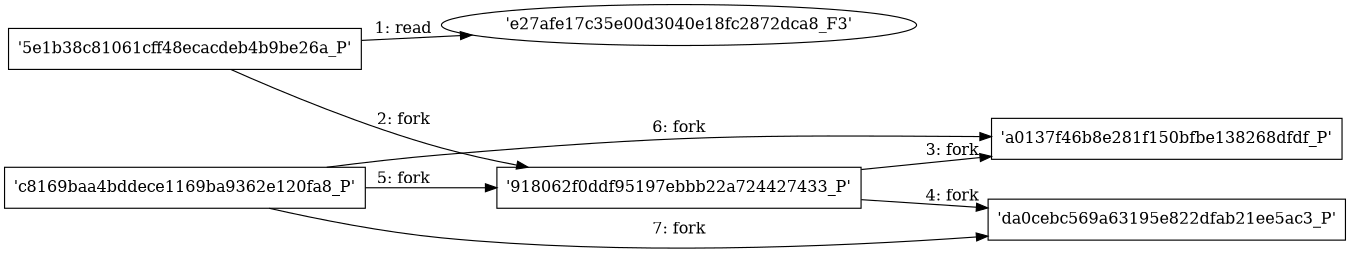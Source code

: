 digraph "D:\Learning\Paper\apt\基于CTI的攻击预警\Dataset\攻击图\ASGfromALLCTI\Deep Dive in MarkLogic Exploitation Process via Argus PDF Converter.dot" {
rankdir="LR"
size="9"
fixedsize="false"
splines="true"
nodesep=0.3
ranksep=0
fontsize=10
overlap="scalexy"
engine= "neato"
	"'e27afe17c35e00d3040e18fc2872dca8_F3'" [node_type=file shape=ellipse]
	"'5e1b38c81061cff48ecacdeb4b9be26a_P'" [node_type=Process shape=box]
	"'5e1b38c81061cff48ecacdeb4b9be26a_P'" -> "'e27afe17c35e00d3040e18fc2872dca8_F3'" [label="1: read"]
	"'5e1b38c81061cff48ecacdeb4b9be26a_P'" [node_type=Process shape=box]
	"'918062f0ddf95197ebbb22a724427433_P'" [node_type=Process shape=box]
	"'5e1b38c81061cff48ecacdeb4b9be26a_P'" -> "'918062f0ddf95197ebbb22a724427433_P'" [label="2: fork"]
	"'918062f0ddf95197ebbb22a724427433_P'" [node_type=Process shape=box]
	"'a0137f46b8e281f150bfbe138268dfdf_P'" [node_type=Process shape=box]
	"'918062f0ddf95197ebbb22a724427433_P'" -> "'a0137f46b8e281f150bfbe138268dfdf_P'" [label="3: fork"]
	"'918062f0ddf95197ebbb22a724427433_P'" [node_type=Process shape=box]
	"'da0cebc569a63195e822dfab21ee5ac3_P'" [node_type=Process shape=box]
	"'918062f0ddf95197ebbb22a724427433_P'" -> "'da0cebc569a63195e822dfab21ee5ac3_P'" [label="4: fork"]
	"'c8169baa4bddece1169ba9362e120fa8_P'" [node_type=Process shape=box]
	"'918062f0ddf95197ebbb22a724427433_P'" [node_type=Process shape=box]
	"'c8169baa4bddece1169ba9362e120fa8_P'" -> "'918062f0ddf95197ebbb22a724427433_P'" [label="5: fork"]
	"'c8169baa4bddece1169ba9362e120fa8_P'" [node_type=Process shape=box]
	"'a0137f46b8e281f150bfbe138268dfdf_P'" [node_type=Process shape=box]
	"'c8169baa4bddece1169ba9362e120fa8_P'" -> "'a0137f46b8e281f150bfbe138268dfdf_P'" [label="6: fork"]
	"'c8169baa4bddece1169ba9362e120fa8_P'" [node_type=Process shape=box]
	"'da0cebc569a63195e822dfab21ee5ac3_P'" [node_type=Process shape=box]
	"'c8169baa4bddece1169ba9362e120fa8_P'" -> "'da0cebc569a63195e822dfab21ee5ac3_P'" [label="7: fork"]
}
